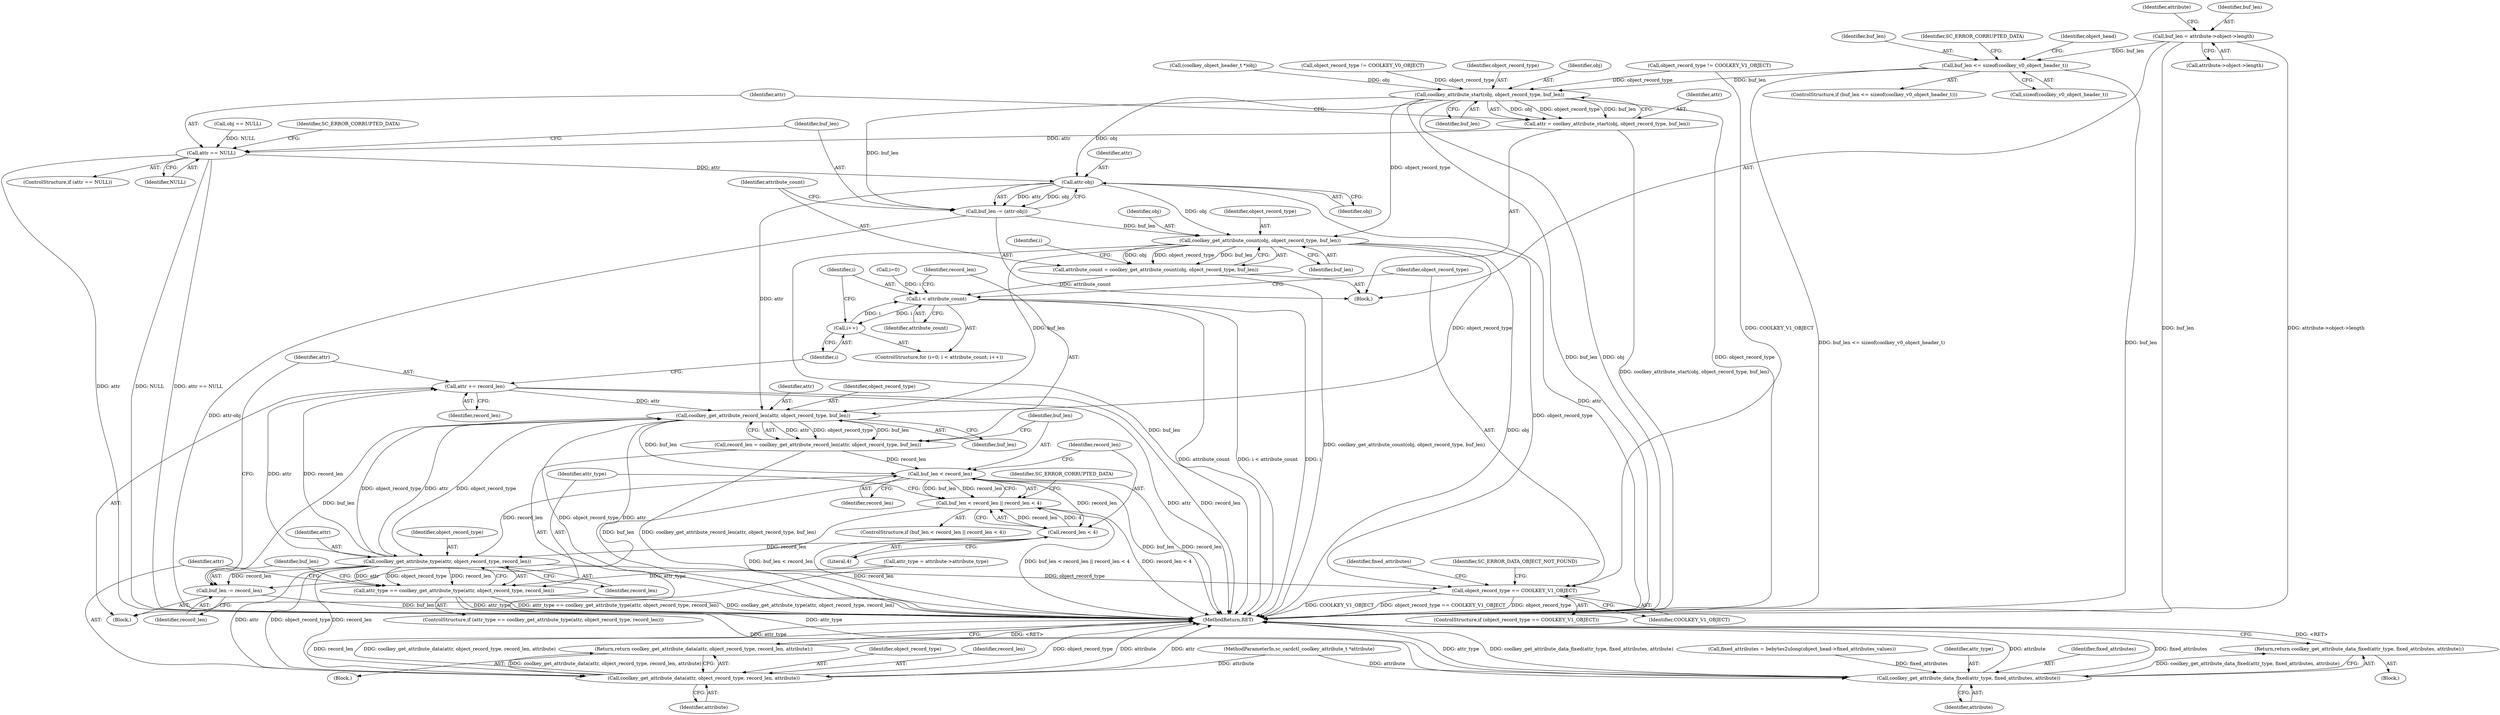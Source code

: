 digraph "0_OpenSC_8fe377e93b4b56060e5bbfb6f3142ceaeca744fa_4@API" {
"1000196" [label="(Call,buf_len <= sizeof(coolkey_v0_object_header_t))"];
"1000135" [label="(Call,buf_len = attribute->object->length)"];
"1000226" [label="(Call,coolkey_attribute_start(obj, object_record_type, buf_len))"];
"1000224" [label="(Call,attr = coolkey_attribute_start(obj, object_record_type, buf_len))"];
"1000231" [label="(Call,attr == NULL)"];
"1000239" [label="(Call,attr-obj)"];
"1000237" [label="(Call,buf_len -= (attr-obj))"];
"1000244" [label="(Call,coolkey_get_attribute_count(obj, object_record_type, buf_len))"];
"1000242" [label="(Call,attribute_count = coolkey_get_attribute_count(obj, object_record_type, buf_len))"];
"1000252" [label="(Call,i < attribute_count)"];
"1000255" [label="(Call,i++)"];
"1000261" [label="(Call,coolkey_get_attribute_record_len(attr, object_record_type, buf_len))"];
"1000259" [label="(Call,record_len = coolkey_get_attribute_record_len(attr, object_record_type, buf_len))"];
"1000267" [label="(Call,buf_len < record_len)"];
"1000266" [label="(Call,buf_len < record_len || record_len < 4)"];
"1000270" [label="(Call,record_len < 4)"];
"1000279" [label="(Call,coolkey_get_attribute_type(attr, object_record_type, record_len))"];
"1000277" [label="(Call,attr_type == coolkey_get_attribute_type(attr, object_record_type, record_len))"];
"1000309" [label="(Call,coolkey_get_attribute_data_fixed(attr_type, fixed_attributes, attribute))"];
"1000308" [label="(Return,return coolkey_get_attribute_data_fixed(attr_type, fixed_attributes, attribute);)"];
"1000285" [label="(Call,coolkey_get_attribute_data(attr, object_record_type, record_len, attribute))"];
"1000284" [label="(Return,return coolkey_get_attribute_data(attr, object_record_type, record_len, attribute);)"];
"1000290" [label="(Call,buf_len -= record_len)"];
"1000293" [label="(Call,attr += record_len)"];
"1000297" [label="(Call,object_record_type == COOLKEY_V1_OBJECT)"];
"1000309" [label="(Call,coolkey_get_attribute_data_fixed(attr_type, fixed_attributes, attribute))"];
"1000249" [label="(Call,i=0)"];
"1000242" [label="(Call,attribute_count = coolkey_get_attribute_count(obj, object_record_type, buf_len))"];
"1000311" [label="(Identifier,fixed_attributes)"];
"1000285" [label="(Call,coolkey_get_attribute_data(attr, object_record_type, record_len, attribute))"];
"1000265" [label="(ControlStructure,if (buf_len < record_len || record_len < 4))"];
"1000287" [label="(Identifier,object_record_type)"];
"1000295" [label="(Identifier,record_len)"];
"1000271" [label="(Identifier,record_len)"];
"1000294" [label="(Identifier,attr)"];
"1000281" [label="(Identifier,object_record_type)"];
"1000255" [label="(Call,i++)"];
"1000225" [label="(Identifier,attr)"];
"1000263" [label="(Identifier,object_record_type)"];
"1000276" [label="(ControlStructure,if (attr_type == coolkey_get_attribute_type(attr, object_record_type, record_len)))"];
"1000254" [label="(Identifier,attribute_count)"];
"1000215" [label="(Call,object_record_type != COOLKEY_V1_OBJECT)"];
"1000205" [label="(Call,(coolkey_object_header_t *)obj)"];
"1000279" [label="(Call,coolkey_get_attribute_type(attr, object_record_type, record_len))"];
"1000260" [label="(Identifier,record_len)"];
"1000202" [label="(Identifier,SC_ERROR_CORRUPTED_DATA)"];
"1000256" [label="(Identifier,i)"];
"1000283" [label="(Block,)"];
"1000286" [label="(Identifier,attr)"];
"1000277" [label="(Call,attr_type == coolkey_get_attribute_type(attr, object_record_type, record_len))"];
"1000240" [label="(Identifier,attr)"];
"1000278" [label="(Identifier,attr_type)"];
"1000237" [label="(Call,buf_len -= (attr-obj))"];
"1000315" [label="(MethodReturn,RET)"];
"1000284" [label="(Return,return coolkey_get_attribute_data(attr, object_record_type, record_len, attribute);)"];
"1000296" [label="(ControlStructure,if (object_record_type == COOLKEY_V1_OBJECT))"];
"1000245" [label="(Identifier,obj)"];
"1000269" [label="(Identifier,record_len)"];
"1000226" [label="(Call,coolkey_attribute_start(obj, object_record_type, buf_len))"];
"1000147" [label="(Identifier,attribute)"];
"1000261" [label="(Call,coolkey_get_attribute_record_len(attr, object_record_type, buf_len))"];
"1000230" [label="(ControlStructure,if (attr == NULL))"];
"1000297" [label="(Call,object_record_type == COOLKEY_V1_OBJECT)"];
"1000253" [label="(Identifier,i)"];
"1000312" [label="(Identifier,attribute)"];
"1000292" [label="(Identifier,record_len)"];
"1000252" [label="(Call,i < attribute_count)"];
"1000196" [label="(Call,buf_len <= sizeof(coolkey_v0_object_header_t))"];
"1000229" [label="(Identifier,buf_len)"];
"1000291" [label="(Identifier,buf_len)"];
"1000262" [label="(Identifier,attr)"];
"1000290" [label="(Call,buf_len -= record_len)"];
"1000270" [label="(Call,record_len < 4)"];
"1000113" [label="(MethodParameterIn,sc_cardctl_coolkey_attribute_t *attribute)"];
"1000302" [label="(Call,fixed_attributes = bebytes2ulong(object_head->fixed_attributes_values))"];
"1000241" [label="(Identifier,obj)"];
"1000232" [label="(Identifier,attr)"];
"1000161" [label="(Call,obj == NULL)"];
"1000257" [label="(Block,)"];
"1000236" [label="(Identifier,SC_ERROR_CORRUPTED_DATA)"];
"1000137" [label="(Call,attribute->object->length)"];
"1000303" [label="(Identifier,fixed_attributes)"];
"1000282" [label="(Identifier,record_len)"];
"1000247" [label="(Identifier,buf_len)"];
"1000204" [label="(Identifier,object_head)"];
"1000218" [label="(Call,object_record_type != COOLKEY_V0_OBJECT)"];
"1000136" [label="(Identifier,buf_len)"];
"1000293" [label="(Call,attr += record_len)"];
"1000195" [label="(ControlStructure,if (buf_len <= sizeof(coolkey_v0_object_header_t)))"];
"1000314" [label="(Identifier,SC_ERROR_DATA_OBJECT_NOT_FOUND)"];
"1000308" [label="(Return,return coolkey_get_attribute_data_fixed(attr_type, fixed_attributes, attribute);)"];
"1000267" [label="(Call,buf_len < record_len)"];
"1000298" [label="(Identifier,object_record_type)"];
"1000238" [label="(Identifier,buf_len)"];
"1000246" [label="(Identifier,object_record_type)"];
"1000239" [label="(Call,attr-obj)"];
"1000264" [label="(Identifier,buf_len)"];
"1000272" [label="(Literal,4)"];
"1000280" [label="(Identifier,attr)"];
"1000266" [label="(Call,buf_len < record_len || record_len < 4)"];
"1000228" [label="(Identifier,object_record_type)"];
"1000268" [label="(Identifier,buf_len)"];
"1000300" [label="(Block,)"];
"1000224" [label="(Call,attr = coolkey_attribute_start(obj, object_record_type, buf_len))"];
"1000233" [label="(Identifier,NULL)"];
"1000244" [label="(Call,coolkey_get_attribute_count(obj, object_record_type, buf_len))"];
"1000197" [label="(Identifier,buf_len)"];
"1000248" [label="(ControlStructure,for (i=0; i < attribute_count; i++))"];
"1000250" [label="(Identifier,i)"];
"1000275" [label="(Identifier,SC_ERROR_CORRUPTED_DATA)"];
"1000288" [label="(Identifier,record_len)"];
"1000114" [label="(Block,)"];
"1000299" [label="(Identifier,COOLKEY_V1_OBJECT)"];
"1000243" [label="(Identifier,attribute_count)"];
"1000198" [label="(Call,sizeof(coolkey_v0_object_header_t))"];
"1000117" [label="(Call,attr_type = attribute->attribute_type)"];
"1000135" [label="(Call,buf_len = attribute->object->length)"];
"1000289" [label="(Identifier,attribute)"];
"1000227" [label="(Identifier,obj)"];
"1000259" [label="(Call,record_len = coolkey_get_attribute_record_len(attr, object_record_type, buf_len))"];
"1000231" [label="(Call,attr == NULL)"];
"1000310" [label="(Identifier,attr_type)"];
"1000196" -> "1000195"  [label="AST: "];
"1000196" -> "1000198"  [label="CFG: "];
"1000197" -> "1000196"  [label="AST: "];
"1000198" -> "1000196"  [label="AST: "];
"1000202" -> "1000196"  [label="CFG: "];
"1000204" -> "1000196"  [label="CFG: "];
"1000196" -> "1000315"  [label="DDG: buf_len"];
"1000196" -> "1000315"  [label="DDG: buf_len <= sizeof(coolkey_v0_object_header_t)"];
"1000135" -> "1000196"  [label="DDG: buf_len"];
"1000196" -> "1000226"  [label="DDG: buf_len"];
"1000135" -> "1000114"  [label="AST: "];
"1000135" -> "1000137"  [label="CFG: "];
"1000136" -> "1000135"  [label="AST: "];
"1000137" -> "1000135"  [label="AST: "];
"1000147" -> "1000135"  [label="CFG: "];
"1000135" -> "1000315"  [label="DDG: buf_len"];
"1000135" -> "1000315"  [label="DDG: attribute->object->length"];
"1000226" -> "1000224"  [label="AST: "];
"1000226" -> "1000229"  [label="CFG: "];
"1000227" -> "1000226"  [label="AST: "];
"1000228" -> "1000226"  [label="AST: "];
"1000229" -> "1000226"  [label="AST: "];
"1000224" -> "1000226"  [label="CFG: "];
"1000226" -> "1000315"  [label="DDG: obj"];
"1000226" -> "1000315"  [label="DDG: object_record_type"];
"1000226" -> "1000315"  [label="DDG: buf_len"];
"1000226" -> "1000224"  [label="DDG: obj"];
"1000226" -> "1000224"  [label="DDG: object_record_type"];
"1000226" -> "1000224"  [label="DDG: buf_len"];
"1000205" -> "1000226"  [label="DDG: obj"];
"1000215" -> "1000226"  [label="DDG: object_record_type"];
"1000218" -> "1000226"  [label="DDG: object_record_type"];
"1000226" -> "1000237"  [label="DDG: buf_len"];
"1000226" -> "1000239"  [label="DDG: obj"];
"1000226" -> "1000244"  [label="DDG: object_record_type"];
"1000224" -> "1000114"  [label="AST: "];
"1000225" -> "1000224"  [label="AST: "];
"1000232" -> "1000224"  [label="CFG: "];
"1000224" -> "1000315"  [label="DDG: coolkey_attribute_start(obj, object_record_type, buf_len)"];
"1000224" -> "1000231"  [label="DDG: attr"];
"1000231" -> "1000230"  [label="AST: "];
"1000231" -> "1000233"  [label="CFG: "];
"1000232" -> "1000231"  [label="AST: "];
"1000233" -> "1000231"  [label="AST: "];
"1000236" -> "1000231"  [label="CFG: "];
"1000238" -> "1000231"  [label="CFG: "];
"1000231" -> "1000315"  [label="DDG: NULL"];
"1000231" -> "1000315"  [label="DDG: attr == NULL"];
"1000231" -> "1000315"  [label="DDG: attr"];
"1000161" -> "1000231"  [label="DDG: NULL"];
"1000231" -> "1000239"  [label="DDG: attr"];
"1000239" -> "1000237"  [label="AST: "];
"1000239" -> "1000241"  [label="CFG: "];
"1000240" -> "1000239"  [label="AST: "];
"1000241" -> "1000239"  [label="AST: "];
"1000237" -> "1000239"  [label="CFG: "];
"1000239" -> "1000315"  [label="DDG: attr"];
"1000239" -> "1000237"  [label="DDG: attr"];
"1000239" -> "1000237"  [label="DDG: obj"];
"1000239" -> "1000244"  [label="DDG: obj"];
"1000239" -> "1000261"  [label="DDG: attr"];
"1000237" -> "1000114"  [label="AST: "];
"1000238" -> "1000237"  [label="AST: "];
"1000243" -> "1000237"  [label="CFG: "];
"1000237" -> "1000315"  [label="DDG: attr-obj"];
"1000237" -> "1000244"  [label="DDG: buf_len"];
"1000244" -> "1000242"  [label="AST: "];
"1000244" -> "1000247"  [label="CFG: "];
"1000245" -> "1000244"  [label="AST: "];
"1000246" -> "1000244"  [label="AST: "];
"1000247" -> "1000244"  [label="AST: "];
"1000242" -> "1000244"  [label="CFG: "];
"1000244" -> "1000315"  [label="DDG: obj"];
"1000244" -> "1000315"  [label="DDG: buf_len"];
"1000244" -> "1000242"  [label="DDG: obj"];
"1000244" -> "1000242"  [label="DDG: object_record_type"];
"1000244" -> "1000242"  [label="DDG: buf_len"];
"1000244" -> "1000261"  [label="DDG: object_record_type"];
"1000244" -> "1000261"  [label="DDG: buf_len"];
"1000244" -> "1000297"  [label="DDG: object_record_type"];
"1000242" -> "1000114"  [label="AST: "];
"1000243" -> "1000242"  [label="AST: "];
"1000250" -> "1000242"  [label="CFG: "];
"1000242" -> "1000315"  [label="DDG: coolkey_get_attribute_count(obj, object_record_type, buf_len)"];
"1000242" -> "1000252"  [label="DDG: attribute_count"];
"1000252" -> "1000248"  [label="AST: "];
"1000252" -> "1000254"  [label="CFG: "];
"1000253" -> "1000252"  [label="AST: "];
"1000254" -> "1000252"  [label="AST: "];
"1000260" -> "1000252"  [label="CFG: "];
"1000298" -> "1000252"  [label="CFG: "];
"1000252" -> "1000315"  [label="DDG: i"];
"1000252" -> "1000315"  [label="DDG: attribute_count"];
"1000252" -> "1000315"  [label="DDG: i < attribute_count"];
"1000249" -> "1000252"  [label="DDG: i"];
"1000255" -> "1000252"  [label="DDG: i"];
"1000252" -> "1000255"  [label="DDG: i"];
"1000255" -> "1000248"  [label="AST: "];
"1000255" -> "1000256"  [label="CFG: "];
"1000256" -> "1000255"  [label="AST: "];
"1000253" -> "1000255"  [label="CFG: "];
"1000261" -> "1000259"  [label="AST: "];
"1000261" -> "1000264"  [label="CFG: "];
"1000262" -> "1000261"  [label="AST: "];
"1000263" -> "1000261"  [label="AST: "];
"1000264" -> "1000261"  [label="AST: "];
"1000259" -> "1000261"  [label="CFG: "];
"1000261" -> "1000315"  [label="DDG: object_record_type"];
"1000261" -> "1000315"  [label="DDG: attr"];
"1000261" -> "1000259"  [label="DDG: attr"];
"1000261" -> "1000259"  [label="DDG: object_record_type"];
"1000261" -> "1000259"  [label="DDG: buf_len"];
"1000293" -> "1000261"  [label="DDG: attr"];
"1000279" -> "1000261"  [label="DDG: object_record_type"];
"1000290" -> "1000261"  [label="DDG: buf_len"];
"1000261" -> "1000267"  [label="DDG: buf_len"];
"1000261" -> "1000279"  [label="DDG: attr"];
"1000261" -> "1000279"  [label="DDG: object_record_type"];
"1000259" -> "1000257"  [label="AST: "];
"1000260" -> "1000259"  [label="AST: "];
"1000268" -> "1000259"  [label="CFG: "];
"1000259" -> "1000315"  [label="DDG: coolkey_get_attribute_record_len(attr, object_record_type, buf_len)"];
"1000259" -> "1000267"  [label="DDG: record_len"];
"1000267" -> "1000266"  [label="AST: "];
"1000267" -> "1000269"  [label="CFG: "];
"1000268" -> "1000267"  [label="AST: "];
"1000269" -> "1000267"  [label="AST: "];
"1000271" -> "1000267"  [label="CFG: "];
"1000266" -> "1000267"  [label="CFG: "];
"1000267" -> "1000315"  [label="DDG: record_len"];
"1000267" -> "1000315"  [label="DDG: buf_len"];
"1000267" -> "1000266"  [label="DDG: buf_len"];
"1000267" -> "1000266"  [label="DDG: record_len"];
"1000267" -> "1000270"  [label="DDG: record_len"];
"1000267" -> "1000279"  [label="DDG: record_len"];
"1000267" -> "1000290"  [label="DDG: buf_len"];
"1000266" -> "1000265"  [label="AST: "];
"1000266" -> "1000270"  [label="CFG: "];
"1000270" -> "1000266"  [label="AST: "];
"1000275" -> "1000266"  [label="CFG: "];
"1000278" -> "1000266"  [label="CFG: "];
"1000266" -> "1000315"  [label="DDG: buf_len < record_len"];
"1000266" -> "1000315"  [label="DDG: buf_len < record_len || record_len < 4"];
"1000266" -> "1000315"  [label="DDG: record_len < 4"];
"1000270" -> "1000266"  [label="DDG: record_len"];
"1000270" -> "1000266"  [label="DDG: 4"];
"1000270" -> "1000272"  [label="CFG: "];
"1000271" -> "1000270"  [label="AST: "];
"1000272" -> "1000270"  [label="AST: "];
"1000270" -> "1000315"  [label="DDG: record_len"];
"1000270" -> "1000279"  [label="DDG: record_len"];
"1000279" -> "1000277"  [label="AST: "];
"1000279" -> "1000282"  [label="CFG: "];
"1000280" -> "1000279"  [label="AST: "];
"1000281" -> "1000279"  [label="AST: "];
"1000282" -> "1000279"  [label="AST: "];
"1000277" -> "1000279"  [label="CFG: "];
"1000279" -> "1000277"  [label="DDG: attr"];
"1000279" -> "1000277"  [label="DDG: object_record_type"];
"1000279" -> "1000277"  [label="DDG: record_len"];
"1000279" -> "1000285"  [label="DDG: attr"];
"1000279" -> "1000285"  [label="DDG: object_record_type"];
"1000279" -> "1000285"  [label="DDG: record_len"];
"1000279" -> "1000290"  [label="DDG: record_len"];
"1000279" -> "1000293"  [label="DDG: record_len"];
"1000279" -> "1000293"  [label="DDG: attr"];
"1000279" -> "1000297"  [label="DDG: object_record_type"];
"1000277" -> "1000276"  [label="AST: "];
"1000278" -> "1000277"  [label="AST: "];
"1000286" -> "1000277"  [label="CFG: "];
"1000291" -> "1000277"  [label="CFG: "];
"1000277" -> "1000315"  [label="DDG: attr_type"];
"1000277" -> "1000315"  [label="DDG: attr_type == coolkey_get_attribute_type(attr, object_record_type, record_len)"];
"1000277" -> "1000315"  [label="DDG: coolkey_get_attribute_type(attr, object_record_type, record_len)"];
"1000117" -> "1000277"  [label="DDG: attr_type"];
"1000277" -> "1000309"  [label="DDG: attr_type"];
"1000309" -> "1000308"  [label="AST: "];
"1000309" -> "1000312"  [label="CFG: "];
"1000310" -> "1000309"  [label="AST: "];
"1000311" -> "1000309"  [label="AST: "];
"1000312" -> "1000309"  [label="AST: "];
"1000308" -> "1000309"  [label="CFG: "];
"1000309" -> "1000315"  [label="DDG: attr_type"];
"1000309" -> "1000315"  [label="DDG: coolkey_get_attribute_data_fixed(attr_type, fixed_attributes, attribute)"];
"1000309" -> "1000315"  [label="DDG: attribute"];
"1000309" -> "1000315"  [label="DDG: fixed_attributes"];
"1000309" -> "1000308"  [label="DDG: coolkey_get_attribute_data_fixed(attr_type, fixed_attributes, attribute)"];
"1000117" -> "1000309"  [label="DDG: attr_type"];
"1000302" -> "1000309"  [label="DDG: fixed_attributes"];
"1000113" -> "1000309"  [label="DDG: attribute"];
"1000308" -> "1000300"  [label="AST: "];
"1000315" -> "1000308"  [label="CFG: "];
"1000308" -> "1000315"  [label="DDG: <RET>"];
"1000285" -> "1000284"  [label="AST: "];
"1000285" -> "1000289"  [label="CFG: "];
"1000286" -> "1000285"  [label="AST: "];
"1000287" -> "1000285"  [label="AST: "];
"1000288" -> "1000285"  [label="AST: "];
"1000289" -> "1000285"  [label="AST: "];
"1000284" -> "1000285"  [label="CFG: "];
"1000285" -> "1000315"  [label="DDG: attr"];
"1000285" -> "1000315"  [label="DDG: coolkey_get_attribute_data(attr, object_record_type, record_len, attribute)"];
"1000285" -> "1000315"  [label="DDG: object_record_type"];
"1000285" -> "1000315"  [label="DDG: attribute"];
"1000285" -> "1000315"  [label="DDG: record_len"];
"1000285" -> "1000284"  [label="DDG: coolkey_get_attribute_data(attr, object_record_type, record_len, attribute)"];
"1000113" -> "1000285"  [label="DDG: attribute"];
"1000284" -> "1000283"  [label="AST: "];
"1000315" -> "1000284"  [label="CFG: "];
"1000284" -> "1000315"  [label="DDG: <RET>"];
"1000290" -> "1000257"  [label="AST: "];
"1000290" -> "1000292"  [label="CFG: "];
"1000291" -> "1000290"  [label="AST: "];
"1000292" -> "1000290"  [label="AST: "];
"1000294" -> "1000290"  [label="CFG: "];
"1000290" -> "1000315"  [label="DDG: buf_len"];
"1000293" -> "1000257"  [label="AST: "];
"1000293" -> "1000295"  [label="CFG: "];
"1000294" -> "1000293"  [label="AST: "];
"1000295" -> "1000293"  [label="AST: "];
"1000256" -> "1000293"  [label="CFG: "];
"1000293" -> "1000315"  [label="DDG: attr"];
"1000293" -> "1000315"  [label="DDG: record_len"];
"1000297" -> "1000296"  [label="AST: "];
"1000297" -> "1000299"  [label="CFG: "];
"1000298" -> "1000297"  [label="AST: "];
"1000299" -> "1000297"  [label="AST: "];
"1000303" -> "1000297"  [label="CFG: "];
"1000314" -> "1000297"  [label="CFG: "];
"1000297" -> "1000315"  [label="DDG: object_record_type"];
"1000297" -> "1000315"  [label="DDG: COOLKEY_V1_OBJECT"];
"1000297" -> "1000315"  [label="DDG: object_record_type == COOLKEY_V1_OBJECT"];
"1000215" -> "1000297"  [label="DDG: COOLKEY_V1_OBJECT"];
}

